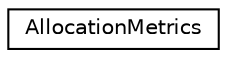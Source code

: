 digraph "Graphical Class Hierarchy"
{
 // LATEX_PDF_SIZE
  edge [fontname="Helvetica",fontsize="10",labelfontname="Helvetica",labelfontsize="10"];
  node [fontname="Helvetica",fontsize="10",shape=record];
  rankdir="LR";
  Node0 [label="AllocationMetrics",height=0.2,width=0.4,color="black", fillcolor="white", style="filled",URL="$struct_allocation_metrics.html",tooltip=" "];
}
